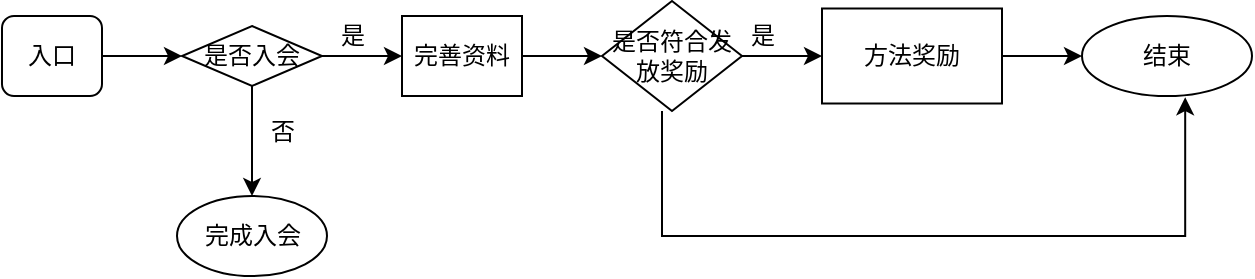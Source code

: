 <mxfile version="18.0.2" type="github">
  <diagram id="prtHgNgQTEPvFCAcTncT" name="Page-1">
    <mxGraphModel dx="760" dy="523" grid="1" gridSize="10" guides="1" tooltips="1" connect="1" arrows="1" fold="1" page="1" pageScale="1" pageWidth="827" pageHeight="1169" math="0" shadow="0">
      <root>
        <mxCell id="0" />
        <mxCell id="1" parent="0" />
        <mxCell id="bkaFZ_zqSUT6rJlL8M-b-2" value="入口" style="rounded=1;whiteSpace=wrap;html=1;" vertex="1" parent="1">
          <mxGeometry x="60" y="120" width="50" height="40" as="geometry" />
        </mxCell>
        <mxCell id="bkaFZ_zqSUT6rJlL8M-b-4" value="" style="endArrow=classic;html=1;rounded=0;exitX=1;exitY=0.5;exitDx=0;exitDy=0;entryX=0;entryY=0.5;entryDx=0;entryDy=0;" edge="1" parent="1" source="bkaFZ_zqSUT6rJlL8M-b-2">
          <mxGeometry width="50" height="50" relative="1" as="geometry">
            <mxPoint x="390" y="300" as="sourcePoint" />
            <mxPoint x="150" y="140" as="targetPoint" />
          </mxGeometry>
        </mxCell>
        <mxCell id="bkaFZ_zqSUT6rJlL8M-b-18" value="" style="edgeStyle=orthogonalEdgeStyle;rounded=0;orthogonalLoop=1;jettySize=auto;html=1;" edge="1" parent="1" source="bkaFZ_zqSUT6rJlL8M-b-14" target="bkaFZ_zqSUT6rJlL8M-b-17">
          <mxGeometry relative="1" as="geometry" />
        </mxCell>
        <mxCell id="bkaFZ_zqSUT6rJlL8M-b-20" value="" style="edgeStyle=orthogonalEdgeStyle;rounded=0;orthogonalLoop=1;jettySize=auto;html=1;" edge="1" parent="1" source="bkaFZ_zqSUT6rJlL8M-b-14" target="bkaFZ_zqSUT6rJlL8M-b-19">
          <mxGeometry relative="1" as="geometry" />
        </mxCell>
        <mxCell id="bkaFZ_zqSUT6rJlL8M-b-14" value="是否入会" style="rhombus;whiteSpace=wrap;html=1;" vertex="1" parent="1">
          <mxGeometry x="150" y="125" width="70" height="30" as="geometry" />
        </mxCell>
        <mxCell id="bkaFZ_zqSUT6rJlL8M-b-17" value="完成入会" style="ellipse;whiteSpace=wrap;html=1;" vertex="1" parent="1">
          <mxGeometry x="147.5" y="210" width="75" height="40" as="geometry" />
        </mxCell>
        <mxCell id="bkaFZ_zqSUT6rJlL8M-b-22" value="" style="edgeStyle=orthogonalEdgeStyle;rounded=0;orthogonalLoop=1;jettySize=auto;html=1;" edge="1" parent="1" source="bkaFZ_zqSUT6rJlL8M-b-19" target="bkaFZ_zqSUT6rJlL8M-b-21">
          <mxGeometry relative="1" as="geometry" />
        </mxCell>
        <mxCell id="bkaFZ_zqSUT6rJlL8M-b-19" value="完善资料" style="whiteSpace=wrap;html=1;" vertex="1" parent="1">
          <mxGeometry x="260" y="120" width="60" height="40" as="geometry" />
        </mxCell>
        <mxCell id="bkaFZ_zqSUT6rJlL8M-b-30" value="" style="edgeStyle=orthogonalEdgeStyle;rounded=0;orthogonalLoop=1;jettySize=auto;html=1;" edge="1" parent="1" source="bkaFZ_zqSUT6rJlL8M-b-21" target="bkaFZ_zqSUT6rJlL8M-b-29">
          <mxGeometry relative="1" as="geometry" />
        </mxCell>
        <mxCell id="bkaFZ_zqSUT6rJlL8M-b-21" value="是否符合发放奖励" style="rhombus;whiteSpace=wrap;html=1;" vertex="1" parent="1">
          <mxGeometry x="360" y="112.5" width="70" height="55" as="geometry" />
        </mxCell>
        <mxCell id="bkaFZ_zqSUT6rJlL8M-b-23" value="否" style="text;html=1;align=center;verticalAlign=middle;resizable=0;points=[];autosize=1;strokeColor=none;fillColor=none;" vertex="1" parent="1">
          <mxGeometry x="185" y="167.5" width="30" height="20" as="geometry" />
        </mxCell>
        <mxCell id="bkaFZ_zqSUT6rJlL8M-b-24" value="是" style="text;html=1;align=center;verticalAlign=middle;resizable=0;points=[];autosize=1;strokeColor=none;fillColor=none;" vertex="1" parent="1">
          <mxGeometry x="220" y="120" width="30" height="20" as="geometry" />
        </mxCell>
        <mxCell id="bkaFZ_zqSUT6rJlL8M-b-32" value="" style="edgeStyle=orthogonalEdgeStyle;rounded=0;orthogonalLoop=1;jettySize=auto;html=1;" edge="1" parent="1" source="bkaFZ_zqSUT6rJlL8M-b-29" target="bkaFZ_zqSUT6rJlL8M-b-31">
          <mxGeometry relative="1" as="geometry" />
        </mxCell>
        <mxCell id="bkaFZ_zqSUT6rJlL8M-b-29" value="方法奖励" style="whiteSpace=wrap;html=1;" vertex="1" parent="1">
          <mxGeometry x="470" y="116.25" width="90" height="47.5" as="geometry" />
        </mxCell>
        <mxCell id="bkaFZ_zqSUT6rJlL8M-b-31" value="结束" style="ellipse;whiteSpace=wrap;html=1;" vertex="1" parent="1">
          <mxGeometry x="600" y="120" width="85" height="40" as="geometry" />
        </mxCell>
        <mxCell id="bkaFZ_zqSUT6rJlL8M-b-33" value="是" style="text;html=1;align=center;verticalAlign=middle;resizable=0;points=[];autosize=1;strokeColor=none;fillColor=none;" vertex="1" parent="1">
          <mxGeometry x="425" y="120" width="30" height="20" as="geometry" />
        </mxCell>
        <mxCell id="bkaFZ_zqSUT6rJlL8M-b-39" value="" style="edgeStyle=elbowEdgeStyle;elbow=vertical;endArrow=classic;html=1;rounded=0;entryX=0.607;entryY=1.015;entryDx=0;entryDy=0;entryPerimeter=0;" edge="1" parent="1" target="bkaFZ_zqSUT6rJlL8M-b-31">
          <mxGeometry width="50" height="50" relative="1" as="geometry">
            <mxPoint x="390" y="167.5" as="sourcePoint" />
            <mxPoint x="650" y="230" as="targetPoint" />
            <Array as="points">
              <mxPoint x="510" y="230" />
            </Array>
          </mxGeometry>
        </mxCell>
      </root>
    </mxGraphModel>
  </diagram>
</mxfile>
